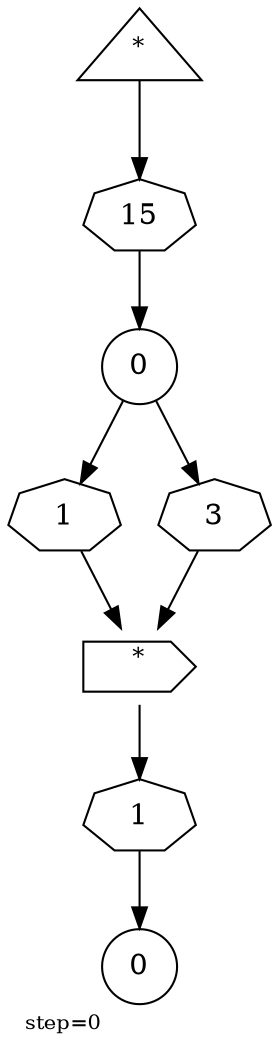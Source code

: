 digraph {
  graph  [labelloc=bottom,labeljust=left,fontsize="10",label="step=0"];
  "537" [shape=triangle,peripheries="1",label=<<SUP>*</SUP>>,labelfontcolor=black,color=black];
  "538" [shape=circle,peripheries="1",label=<0>,labelfontcolor=black,color=black];
  "540" [shape=cds,peripheries="1",label=<<SUP>*</SUP>>,labelfontcolor=black,color=black];
  "542" [shape=circle,peripheries="1",label=<0>,labelfontcolor=black,color=black];
  "539" [label=<15>,peripheries="1",color=black,shape=septagon];
  "537" -> "539" [color=black];
  "539" -> "538" [color=black];
  "541" [label=<1>,peripheries="1",color=black,shape=septagon];
  "538" -> "541" [color=black];
  "541" -> "540" [color=black];
  "543" [label=<1>,peripheries="1",color=black,shape=septagon];
  "540" -> "543" [color=black];
  "543" -> "542" [color=black];
  "544" [label=<3>,peripheries="1",color=black,shape=septagon];
  "538" -> "544" [color=black];
  "544" -> "540" [color=black];
}